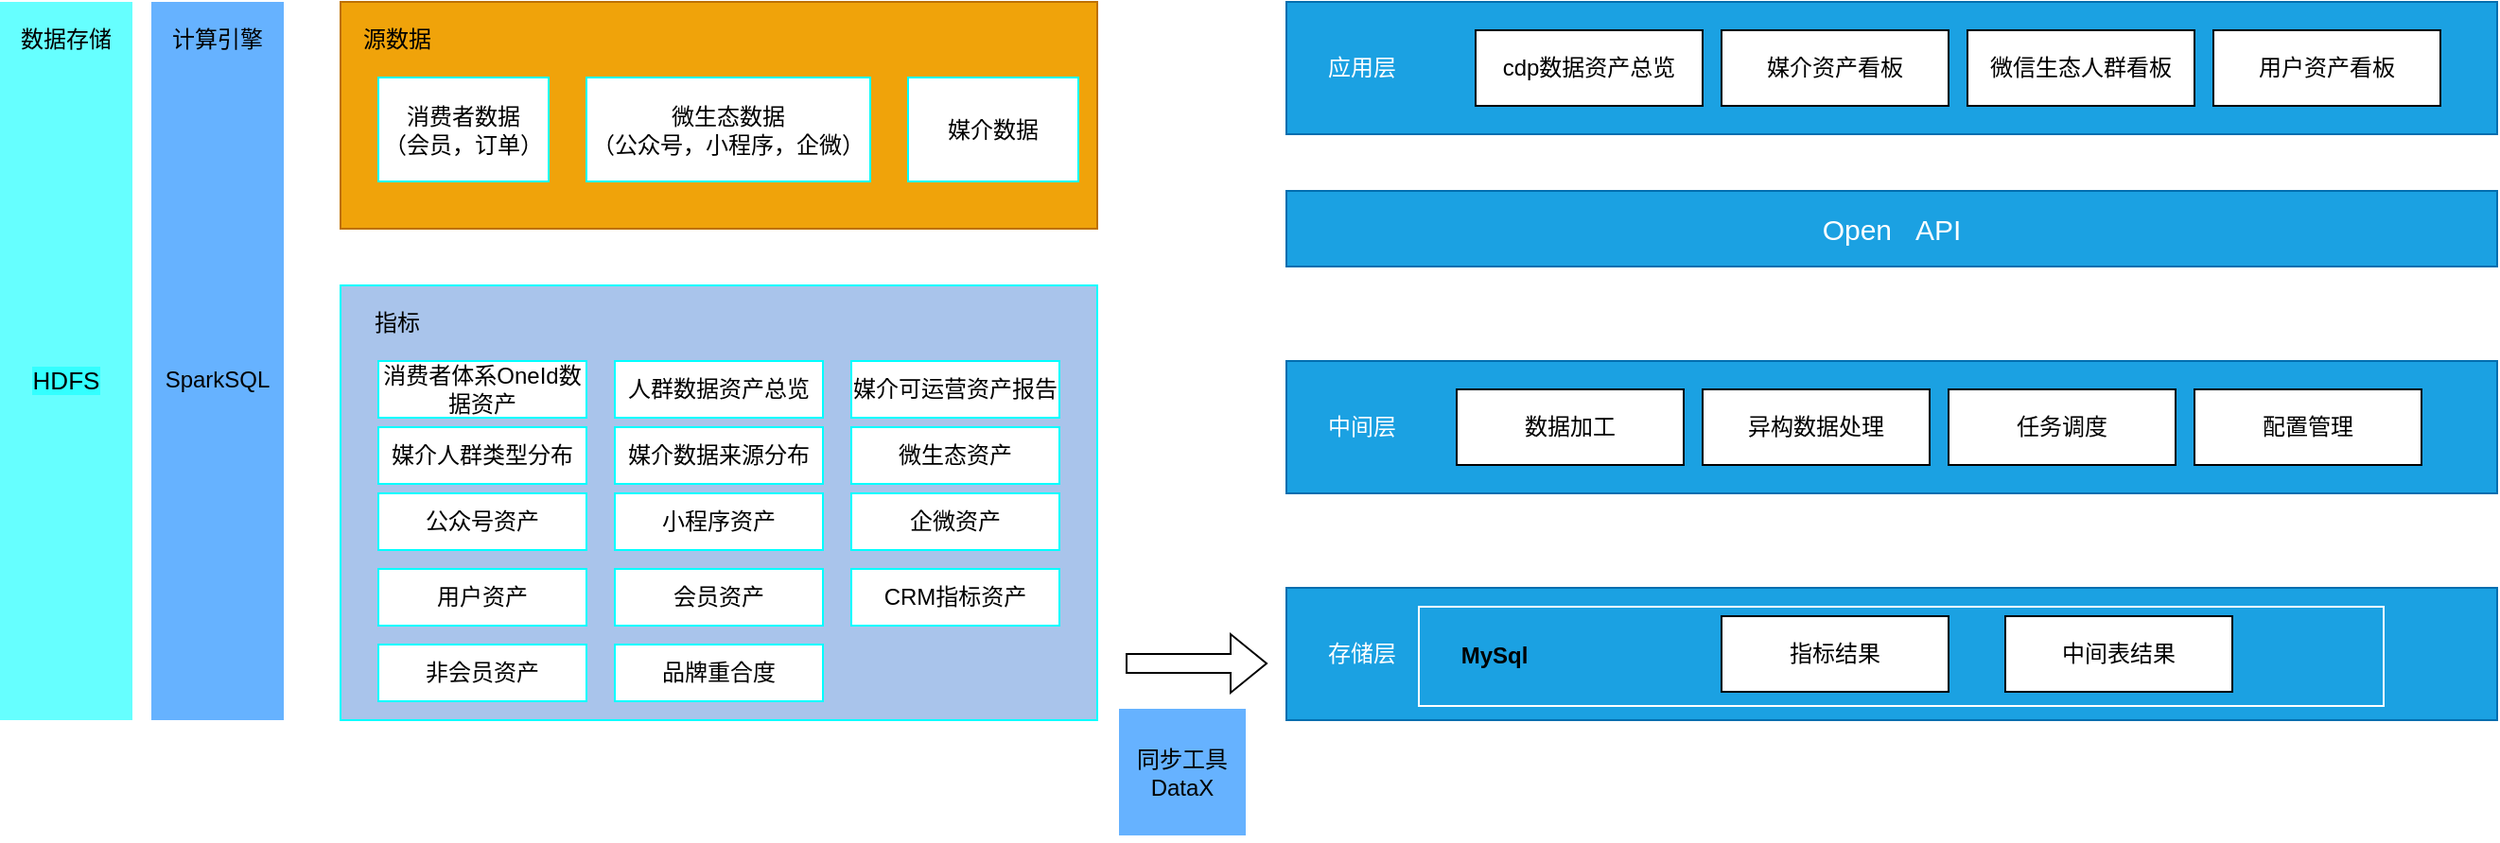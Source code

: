 <mxfile version="20.7.2" type="github">
  <diagram id="OaGpGVSkSWdmNU-YclEJ" name="第 1 页">
    <mxGraphModel dx="1236" dy="609" grid="1" gridSize="10" guides="1" tooltips="1" connect="1" arrows="1" fold="1" page="1" pageScale="1" pageWidth="1700" pageHeight="1100" math="0" shadow="0">
      <root>
        <mxCell id="0" />
        <mxCell id="1" parent="0" />
        <mxCell id="c13rjg0IlIpuNRMrlld8-1" value="" style="rounded=0;whiteSpace=wrap;html=1;fillColor=#1ba1e2;fontColor=#ffffff;strokeColor=#006EAF;" vertex="1" parent="1">
          <mxGeometry x="910" y="160" width="640" height="70" as="geometry" />
        </mxCell>
        <mxCell id="c13rjg0IlIpuNRMrlld8-2" value="cdp数据资产总览" style="rounded=0;whiteSpace=wrap;html=1;" vertex="1" parent="1">
          <mxGeometry x="1010" y="175" width="120" height="40" as="geometry" />
        </mxCell>
        <mxCell id="c13rjg0IlIpuNRMrlld8-3" value="媒介资产看板" style="rounded=0;whiteSpace=wrap;html=1;" vertex="1" parent="1">
          <mxGeometry x="1140" y="175" width="120" height="40" as="geometry" />
        </mxCell>
        <mxCell id="c13rjg0IlIpuNRMrlld8-4" value="微信生态人群看板" style="rounded=0;whiteSpace=wrap;html=1;" vertex="1" parent="1">
          <mxGeometry x="1270" y="175" width="120" height="40" as="geometry" />
        </mxCell>
        <mxCell id="c13rjg0IlIpuNRMrlld8-5" value="用户资产看板" style="rounded=0;whiteSpace=wrap;html=1;" vertex="1" parent="1">
          <mxGeometry x="1400" y="175" width="120" height="40" as="geometry" />
        </mxCell>
        <mxCell id="c13rjg0IlIpuNRMrlld8-6" value="应用层" style="text;html=1;strokeColor=none;fillColor=none;align=center;verticalAlign=middle;whiteSpace=wrap;rounded=0;fontColor=#FFFFFF;" vertex="1" parent="1">
          <mxGeometry x="920" y="180" width="60" height="30" as="geometry" />
        </mxCell>
        <mxCell id="c13rjg0IlIpuNRMrlld8-7" value="&lt;font style=&quot;font-size: 15px;&quot;&gt;Open&amp;nbsp; &amp;nbsp;API&lt;/font&gt;" style="rounded=0;whiteSpace=wrap;html=1;fillColor=#1ba1e2;fontColor=#ffffff;strokeColor=#006EAF;" vertex="1" parent="1">
          <mxGeometry x="910" y="260" width="640" height="40" as="geometry" />
        </mxCell>
        <mxCell id="c13rjg0IlIpuNRMrlld8-8" value="" style="rounded=0;whiteSpace=wrap;html=1;fillColor=#1ba1e2;fontColor=#ffffff;strokeColor=#006EAF;" vertex="1" parent="1">
          <mxGeometry x="910" y="350" width="640" height="70" as="geometry" />
        </mxCell>
        <mxCell id="c13rjg0IlIpuNRMrlld8-9" value="中间层" style="text;html=1;strokeColor=none;fillColor=none;align=center;verticalAlign=middle;whiteSpace=wrap;rounded=0;fontColor=#FFFFFF;" vertex="1" parent="1">
          <mxGeometry x="920" y="370" width="60" height="30" as="geometry" />
        </mxCell>
        <mxCell id="c13rjg0IlIpuNRMrlld8-10" value="数据加工" style="rounded=0;whiteSpace=wrap;html=1;" vertex="1" parent="1">
          <mxGeometry x="1000" y="365" width="120" height="40" as="geometry" />
        </mxCell>
        <mxCell id="c13rjg0IlIpuNRMrlld8-11" value="异构数据处理" style="rounded=0;whiteSpace=wrap;html=1;" vertex="1" parent="1">
          <mxGeometry x="1130" y="365" width="120" height="40" as="geometry" />
        </mxCell>
        <mxCell id="c13rjg0IlIpuNRMrlld8-12" value="任务调度" style="rounded=0;whiteSpace=wrap;html=1;" vertex="1" parent="1">
          <mxGeometry x="1260" y="365" width="120" height="40" as="geometry" />
        </mxCell>
        <mxCell id="c13rjg0IlIpuNRMrlld8-13" value="配置管理" style="rounded=0;whiteSpace=wrap;html=1;" vertex="1" parent="1">
          <mxGeometry x="1390" y="365" width="120" height="40" as="geometry" />
        </mxCell>
        <mxCell id="c13rjg0IlIpuNRMrlld8-14" value="" style="rounded=0;whiteSpace=wrap;html=1;fillColor=#1ba1e2;fontColor=#ffffff;strokeColor=#006EAF;" vertex="1" parent="1">
          <mxGeometry x="910" y="470" width="640" height="70" as="geometry" />
        </mxCell>
        <mxCell id="c13rjg0IlIpuNRMrlld8-15" value="存储层" style="text;html=1;strokeColor=none;fillColor=none;align=center;verticalAlign=middle;whiteSpace=wrap;rounded=0;fontColor=#FFFFFF;" vertex="1" parent="1">
          <mxGeometry x="920" y="490" width="60" height="30" as="geometry" />
        </mxCell>
        <mxCell id="c13rjg0IlIpuNRMrlld8-16" value="指标结果" style="rounded=0;whiteSpace=wrap;html=1;" vertex="1" parent="1">
          <mxGeometry x="1140" y="485" width="120" height="40" as="geometry" />
        </mxCell>
        <mxCell id="c13rjg0IlIpuNRMrlld8-17" value="中间表结果" style="rounded=0;whiteSpace=wrap;html=1;" vertex="1" parent="1">
          <mxGeometry x="1290" y="485" width="120" height="40" as="geometry" />
        </mxCell>
        <mxCell id="c13rjg0IlIpuNRMrlld8-18" value="" style="rounded=0;whiteSpace=wrap;html=1;fontSize=15;fontColor=#FFFFFF;fillColor=#66FFFF;labelBackgroundColor=#33FFFF;strokeColor=none;" vertex="1" parent="1">
          <mxGeometry x="230" y="160" width="70" height="380" as="geometry" />
        </mxCell>
        <mxCell id="c13rjg0IlIpuNRMrlld8-19" value="&lt;font color=&quot;#000000&quot; style=&quot;font-size: 12px;&quot;&gt;数据存储&lt;/font&gt;" style="text;html=1;strokeColor=none;fillColor=none;align=center;verticalAlign=middle;whiteSpace=wrap;rounded=0;fontSize=12;fontColor=#FFFFFF;" vertex="1" parent="1">
          <mxGeometry x="235" y="165" width="60" height="30" as="geometry" />
        </mxCell>
        <mxCell id="c13rjg0IlIpuNRMrlld8-20" value="HDFS" style="text;html=1;strokeColor=none;fillColor=none;align=center;verticalAlign=middle;whiteSpace=wrap;rounded=0;labelBackgroundColor=#33FFFF;fontSize=13;fontColor=#000000;" vertex="1" parent="1">
          <mxGeometry x="235" y="345" width="60" height="30" as="geometry" />
        </mxCell>
        <mxCell id="c13rjg0IlIpuNRMrlld8-21" value="&lt;span style=&quot;color: rgba(0, 0, 0, 0); font-family: monospace; font-size: 0px; text-align: start; background-color: rgb(251, 251, 251);&quot;&gt;%3CmxGraphModel%3E%3Croot%3E%3CmxCell%20id%3D%220%22%2F%3E%3CmxCell%20id%3D%221%22%20parent%3D%220%22%2F%3E%3CmxCell%20id%3D%222%22%20value%3D%22%26lt%3Bfont%20color%3D%26quot%3B%23000000%26quot%3B%20style%3D%26quot%3Bfont-size%3A%2013px%3B%26quot%3B%26gt%3B%E6%95%B0%E6%8D%AE%E5%AD%98%E5%82%A8%26lt%3B%2Ffont%26gt%3B%22%20style%3D%22text%3Bhtml%3D1%3BstrokeColor%3Dnone%3BfillColor%3Dnone%3Balign%3Dcenter%3BverticalAlign%3Dmiddle%3BwhiteSpace%3Dwrap%3Brounded%3D0%3BfontSize%3D13%3BfontColor%3D%23FFFFFF%3B%22%20vertex%3D%221%22%20parent%3D%221%22%3E%3CmxGeometry%20x%3D%22235%22%20y%3D%22165%22%20width%3D%2260%22%20height%3D%2230%22%20as%3D%22geometry%22%2F%3E%3C%2FmxCell%3E%3C%2Froot%3E%3C%2FmxGraphModel%3E&lt;/span&gt;" style="rounded=0;whiteSpace=wrap;html=1;fontSize=15;fontColor=#FFFFFF;fillColor=#66B2FF;labelBackgroundColor=#33FFFF;strokeColor=none;" vertex="1" parent="1">
          <mxGeometry x="310" y="160" width="70" height="380" as="geometry" />
        </mxCell>
        <mxCell id="c13rjg0IlIpuNRMrlld8-22" value="&lt;font color=&quot;#000000&quot; style=&quot;font-size: 12px;&quot;&gt;计算引擎&lt;/font&gt;" style="text;html=1;strokeColor=none;fillColor=none;align=center;verticalAlign=middle;whiteSpace=wrap;rounded=0;fontSize=12;fontColor=#FFFFFF;" vertex="1" parent="1">
          <mxGeometry x="315" y="165" width="60" height="30" as="geometry" />
        </mxCell>
        <mxCell id="c13rjg0IlIpuNRMrlld8-23" value="SparkSQL" style="text;html=1;strokeColor=none;fillColor=none;align=center;verticalAlign=middle;whiteSpace=wrap;rounded=0;labelBackgroundColor=none;fontSize=12;fontColor=#000000;" vertex="1" parent="1">
          <mxGeometry x="315" y="345" width="60" height="30" as="geometry" />
        </mxCell>
        <mxCell id="c13rjg0IlIpuNRMrlld8-24" value="" style="rounded=0;whiteSpace=wrap;html=1;labelBackgroundColor=none;strokeColor=#BD7000;fontSize=12;fontColor=#000000;fillColor=#f0a30a;" vertex="1" parent="1">
          <mxGeometry x="410" y="160" width="400" height="120" as="geometry" />
        </mxCell>
        <mxCell id="c13rjg0IlIpuNRMrlld8-25" value="源数据" style="text;html=1;strokeColor=none;fillColor=none;align=center;verticalAlign=middle;whiteSpace=wrap;rounded=0;labelBackgroundColor=none;fontSize=12;fontColor=#000000;" vertex="1" parent="1">
          <mxGeometry x="410" y="165" width="60" height="30" as="geometry" />
        </mxCell>
        <mxCell id="c13rjg0IlIpuNRMrlld8-26" value="消费者数据&lt;br&gt;（会员，订单）" style="rounded=0;whiteSpace=wrap;html=1;labelBackgroundColor=none;strokeColor=#00FFFF;fontSize=12;fontColor=#000000;fillColor=#FFFFFF;" vertex="1" parent="1">
          <mxGeometry x="430" y="200" width="90" height="55" as="geometry" />
        </mxCell>
        <mxCell id="c13rjg0IlIpuNRMrlld8-29" value="微生态数据&lt;br&gt;（公众号，小程序，企微）" style="rounded=0;whiteSpace=wrap;html=1;labelBackgroundColor=none;strokeColor=#00FFFF;fontSize=12;fontColor=#000000;fillColor=#FFFFFF;" vertex="1" parent="1">
          <mxGeometry x="540" y="200" width="150" height="55" as="geometry" />
        </mxCell>
        <mxCell id="c13rjg0IlIpuNRMrlld8-30" value="媒介数据" style="rounded=0;whiteSpace=wrap;html=1;labelBackgroundColor=none;strokeColor=#00FFFF;fontSize=12;fontColor=#000000;fillColor=#FFFFFF;" vertex="1" parent="1">
          <mxGeometry x="710" y="200" width="90" height="55" as="geometry" />
        </mxCell>
        <mxCell id="c13rjg0IlIpuNRMrlld8-31" value="" style="rounded=0;whiteSpace=wrap;html=1;labelBackgroundColor=none;strokeColor=#00FFFF;fontSize=12;fontColor=#000000;fillColor=#A9C4EB;" vertex="1" parent="1">
          <mxGeometry x="410" y="310" width="400" height="230" as="geometry" />
        </mxCell>
        <mxCell id="c13rjg0IlIpuNRMrlld8-32" value="指标" style="text;html=1;strokeColor=none;fillColor=none;align=center;verticalAlign=middle;whiteSpace=wrap;rounded=0;labelBackgroundColor=none;fontSize=12;fontColor=#000000;" vertex="1" parent="1">
          <mxGeometry x="410" y="315" width="60" height="30" as="geometry" />
        </mxCell>
        <mxCell id="c13rjg0IlIpuNRMrlld8-33" value="消费者体系OneId数据资产" style="rounded=0;whiteSpace=wrap;html=1;labelBackgroundColor=none;strokeColor=#00FFFF;fontSize=12;fontColor=#000000;fillColor=#FFFFFF;" vertex="1" parent="1">
          <mxGeometry x="430" y="350" width="110" height="30" as="geometry" />
        </mxCell>
        <mxCell id="c13rjg0IlIpuNRMrlld8-34" value="人群数据资产总览" style="rounded=0;whiteSpace=wrap;html=1;labelBackgroundColor=none;strokeColor=#00FFFF;fontSize=12;fontColor=#000000;fillColor=#FFFFFF;" vertex="1" parent="1">
          <mxGeometry x="555" y="350" width="110" height="30" as="geometry" />
        </mxCell>
        <mxCell id="c13rjg0IlIpuNRMrlld8-35" value="媒介可运营资产报告" style="rounded=0;whiteSpace=wrap;html=1;labelBackgroundColor=none;strokeColor=#00FFFF;fontSize=12;fontColor=#000000;fillColor=#FFFFFF;" vertex="1" parent="1">
          <mxGeometry x="680" y="350" width="110" height="30" as="geometry" />
        </mxCell>
        <mxCell id="c13rjg0IlIpuNRMrlld8-36" value="媒介人群类型分布" style="rounded=0;whiteSpace=wrap;html=1;labelBackgroundColor=none;strokeColor=#00FFFF;fontSize=12;fontColor=#000000;fillColor=#FFFFFF;" vertex="1" parent="1">
          <mxGeometry x="430" y="385" width="110" height="30" as="geometry" />
        </mxCell>
        <mxCell id="c13rjg0IlIpuNRMrlld8-37" value="媒介数据来源分布" style="rounded=0;whiteSpace=wrap;html=1;labelBackgroundColor=none;strokeColor=#00FFFF;fontSize=12;fontColor=#000000;fillColor=#FFFFFF;" vertex="1" parent="1">
          <mxGeometry x="555" y="385" width="110" height="30" as="geometry" />
        </mxCell>
        <mxCell id="c13rjg0IlIpuNRMrlld8-38" value="微生态资产" style="rounded=0;whiteSpace=wrap;html=1;labelBackgroundColor=none;strokeColor=#00FFFF;fontSize=12;fontColor=#000000;fillColor=#FFFFFF;" vertex="1" parent="1">
          <mxGeometry x="680" y="385" width="110" height="30" as="geometry" />
        </mxCell>
        <mxCell id="c13rjg0IlIpuNRMrlld8-39" value="公众号资产" style="rounded=0;whiteSpace=wrap;html=1;labelBackgroundColor=none;strokeColor=#00FFFF;fontSize=12;fontColor=#000000;fillColor=#FFFFFF;" vertex="1" parent="1">
          <mxGeometry x="430" y="420" width="110" height="30" as="geometry" />
        </mxCell>
        <mxCell id="c13rjg0IlIpuNRMrlld8-40" value="小程序资产" style="rounded=0;whiteSpace=wrap;html=1;labelBackgroundColor=none;strokeColor=#00FFFF;fontSize=12;fontColor=#000000;fillColor=#FFFFFF;" vertex="1" parent="1">
          <mxGeometry x="555" y="420" width="110" height="30" as="geometry" />
        </mxCell>
        <mxCell id="c13rjg0IlIpuNRMrlld8-41" value="企微资产" style="rounded=0;whiteSpace=wrap;html=1;labelBackgroundColor=none;strokeColor=#00FFFF;fontSize=12;fontColor=#000000;fillColor=#FFFFFF;" vertex="1" parent="1">
          <mxGeometry x="680" y="420" width="110" height="30" as="geometry" />
        </mxCell>
        <mxCell id="c13rjg0IlIpuNRMrlld8-42" value="用户资产" style="rounded=0;whiteSpace=wrap;html=1;labelBackgroundColor=none;strokeColor=#00FFFF;fontSize=12;fontColor=#000000;fillColor=#FFFFFF;" vertex="1" parent="1">
          <mxGeometry x="430" y="460" width="110" height="30" as="geometry" />
        </mxCell>
        <mxCell id="c13rjg0IlIpuNRMrlld8-43" value="会员资产" style="rounded=0;whiteSpace=wrap;html=1;labelBackgroundColor=none;strokeColor=#00FFFF;fontSize=12;fontColor=#000000;fillColor=#FFFFFF;" vertex="1" parent="1">
          <mxGeometry x="555" y="460" width="110" height="30" as="geometry" />
        </mxCell>
        <mxCell id="c13rjg0IlIpuNRMrlld8-44" value="CRM指标资产" style="rounded=0;whiteSpace=wrap;html=1;labelBackgroundColor=none;strokeColor=#00FFFF;fontSize=12;fontColor=#000000;fillColor=#FFFFFF;" vertex="1" parent="1">
          <mxGeometry x="680" y="460" width="110" height="30" as="geometry" />
        </mxCell>
        <mxCell id="c13rjg0IlIpuNRMrlld8-45" value="非会员资产" style="rounded=0;whiteSpace=wrap;html=1;labelBackgroundColor=none;strokeColor=#00FFFF;fontSize=12;fontColor=#000000;fillColor=#FFFFFF;" vertex="1" parent="1">
          <mxGeometry x="430" y="500" width="110" height="30" as="geometry" />
        </mxCell>
        <mxCell id="c13rjg0IlIpuNRMrlld8-46" value="品牌重合度" style="rounded=0;whiteSpace=wrap;html=1;labelBackgroundColor=none;strokeColor=#00FFFF;fontSize=12;fontColor=#000000;fillColor=#FFFFFF;" vertex="1" parent="1">
          <mxGeometry x="555" y="500" width="110" height="30" as="geometry" />
        </mxCell>
        <mxCell id="c13rjg0IlIpuNRMrlld8-47" value="" style="shape=flexArrow;endArrow=classic;html=1;rounded=0;fontSize=12;fontColor=#000000;" edge="1" parent="1">
          <mxGeometry width="50" height="50" relative="1" as="geometry">
            <mxPoint x="825" y="510" as="sourcePoint" />
            <mxPoint x="900" y="510" as="targetPoint" />
          </mxGeometry>
        </mxCell>
        <mxCell id="c13rjg0IlIpuNRMrlld8-48" value="" style="rounded=0;whiteSpace=wrap;html=1;labelBackgroundColor=none;strokeColor=#FFFFFF;fontSize=12;fontColor=#000000;fillColor=none;gradientColor=none;" vertex="1" parent="1">
          <mxGeometry x="980" y="480" width="510" height="52.5" as="geometry" />
        </mxCell>
        <mxCell id="c13rjg0IlIpuNRMrlld8-50" value="&lt;b&gt;MySql&lt;/b&gt;" style="text;html=1;strokeColor=none;fillColor=none;align=center;verticalAlign=middle;whiteSpace=wrap;rounded=0;labelBackgroundColor=none;fontSize=12;fontColor=#000000;strokeWidth=3;" vertex="1" parent="1">
          <mxGeometry x="990" y="491.25" width="60" height="30" as="geometry" />
        </mxCell>
        <mxCell id="c13rjg0IlIpuNRMrlld8-51" value="同步工具&lt;br&gt;DataX" style="rounded=0;whiteSpace=wrap;html=1;labelBackgroundColor=none;strokeColor=#FFFFFF;strokeWidth=3;fontSize=12;fontColor=#000000;fillColor=#66B2FF;gradientColor=none;" vertex="1" parent="1">
          <mxGeometry x="820" y="532.5" width="70" height="70" as="geometry" />
        </mxCell>
      </root>
    </mxGraphModel>
  </diagram>
</mxfile>

